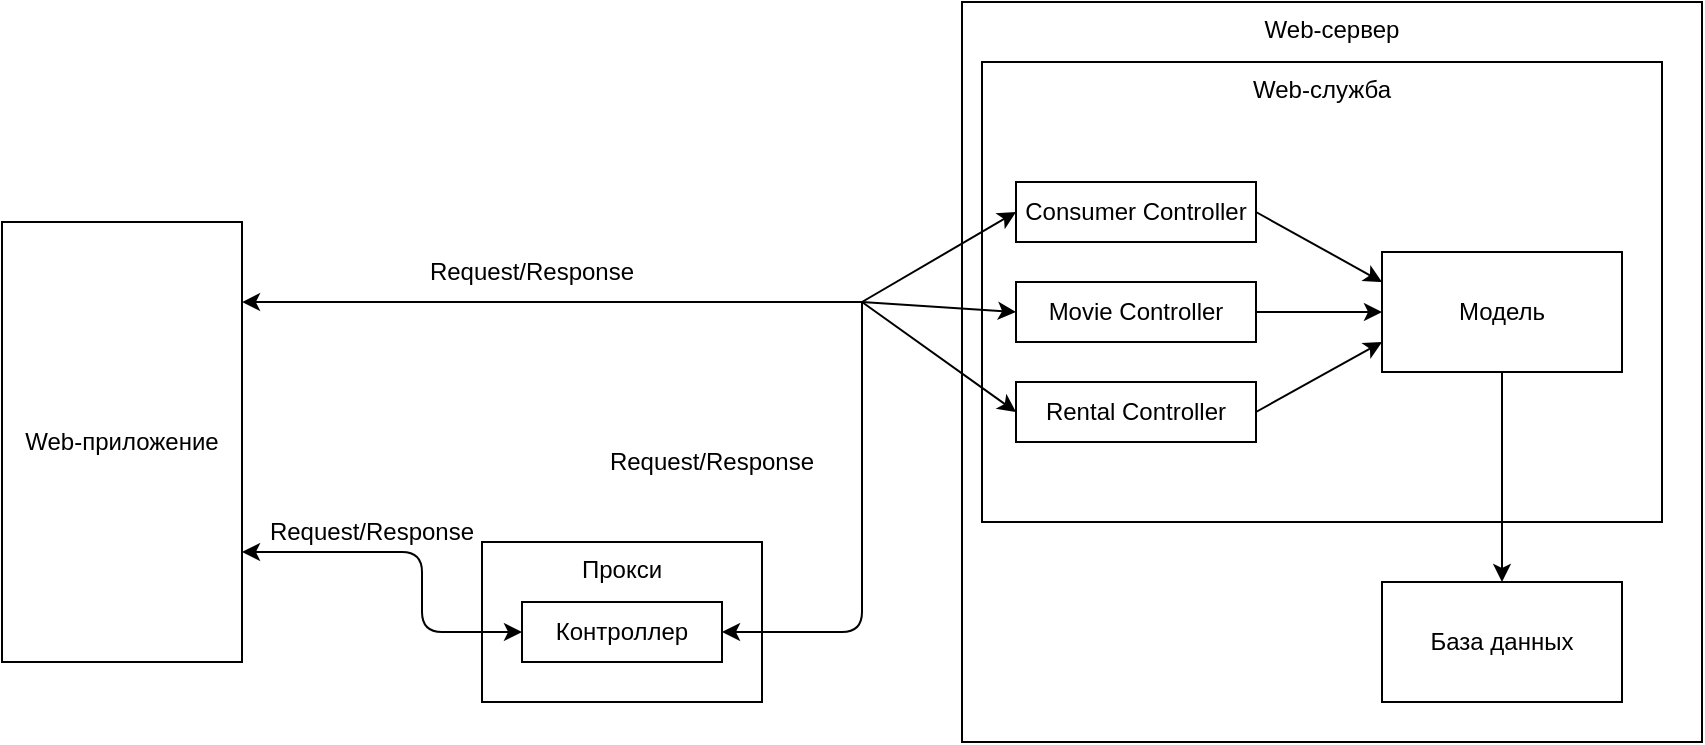 <mxfile version="14.6.11" type="github">
  <diagram id="RsdWAXztkIho2G9-YBZL" name="Page-1">
    <mxGraphModel dx="1038" dy="548" grid="1" gridSize="10" guides="1" tooltips="1" connect="1" arrows="1" fold="1" page="1" pageScale="1" pageWidth="827" pageHeight="1169" math="0" shadow="0">
      <root>
        <mxCell id="0" />
        <mxCell id="1" parent="0" />
        <mxCell id="sMEpSyBhdhFeUjeywJ8K-7" value="Web-сервер" style="rounded=0;whiteSpace=wrap;html=1;verticalAlign=top;" vertex="1" parent="1">
          <mxGeometry x="680" y="50" width="370" height="370" as="geometry" />
        </mxCell>
        <mxCell id="oqzn6hF5oSVd_qnWBxa3-14" value="Web-приложение" style="rounded=0;whiteSpace=wrap;html=1;" parent="1" vertex="1">
          <mxGeometry x="200" y="160" width="120" height="220" as="geometry" />
        </mxCell>
        <mxCell id="oqzn6hF5oSVd_qnWBxa3-15" value="Web-служба" style="rounded=0;whiteSpace=wrap;html=1;verticalAlign=top;" parent="1" vertex="1">
          <mxGeometry x="690" y="80" width="340" height="230" as="geometry" />
        </mxCell>
        <mxCell id="oqzn6hF5oSVd_qnWBxa3-16" value="Прокси&lt;br&gt;" style="rounded=0;whiteSpace=wrap;html=1;verticalAlign=top;" parent="1" vertex="1">
          <mxGeometry x="440" y="320" width="140" height="80" as="geometry" />
        </mxCell>
        <mxCell id="oqzn6hF5oSVd_qnWBxa3-17" value="Контроллер" style="rounded=0;whiteSpace=wrap;html=1;" parent="1" vertex="1">
          <mxGeometry x="460" y="350" width="100" height="30" as="geometry" />
        </mxCell>
        <mxCell id="oqzn6hF5oSVd_qnWBxa3-18" value="Consumer Controller" style="rounded=0;whiteSpace=wrap;html=1;" parent="1" vertex="1">
          <mxGeometry x="707" y="140" width="120" height="30" as="geometry" />
        </mxCell>
        <mxCell id="sMEpSyBhdhFeUjeywJ8K-10" style="edgeStyle=orthogonalEdgeStyle;rounded=0;orthogonalLoop=1;jettySize=auto;html=1;exitX=0.5;exitY=1;exitDx=0;exitDy=0;entryX=0.5;entryY=0;entryDx=0;entryDy=0;" edge="1" parent="1" source="oqzn6hF5oSVd_qnWBxa3-19" target="oqzn6hF5oSVd_qnWBxa3-20">
          <mxGeometry relative="1" as="geometry" />
        </mxCell>
        <mxCell id="oqzn6hF5oSVd_qnWBxa3-19" value="Модель" style="rounded=0;whiteSpace=wrap;html=1;" parent="1" vertex="1">
          <mxGeometry x="890" y="175" width="120" height="60" as="geometry" />
        </mxCell>
        <mxCell id="oqzn6hF5oSVd_qnWBxa3-20" value="База данных" style="rounded=0;whiteSpace=wrap;html=1;" parent="1" vertex="1">
          <mxGeometry x="890" y="340" width="120" height="60" as="geometry" />
        </mxCell>
        <mxCell id="sMEpSyBhdhFeUjeywJ8K-3" value="Request/Response" style="text;html=1;strokeColor=none;fillColor=none;align=center;verticalAlign=middle;whiteSpace=wrap;rounded=0;" vertex="1" parent="1">
          <mxGeometry x="410" y="175" width="110" height="20" as="geometry" />
        </mxCell>
        <mxCell id="sMEpSyBhdhFeUjeywJ8K-4" value="Request/Response" style="text;html=1;strokeColor=none;fillColor=none;align=center;verticalAlign=middle;whiteSpace=wrap;rounded=0;" vertex="1" parent="1">
          <mxGeometry x="500" y="270" width="110" height="20" as="geometry" />
        </mxCell>
        <mxCell id="sMEpSyBhdhFeUjeywJ8K-5" value="Request/Response" style="text;html=1;strokeColor=none;fillColor=none;align=center;verticalAlign=middle;whiteSpace=wrap;rounded=0;" vertex="1" parent="1">
          <mxGeometry x="330" y="305" width="110" height="20" as="geometry" />
        </mxCell>
        <mxCell id="sMEpSyBhdhFeUjeywJ8K-6" value="" style="endArrow=classic;startArrow=classic;html=1;exitX=0;exitY=0.5;exitDx=0;exitDy=0;entryX=1;entryY=0.75;entryDx=0;entryDy=0;" edge="1" parent="1" source="oqzn6hF5oSVd_qnWBxa3-17" target="oqzn6hF5oSVd_qnWBxa3-14">
          <mxGeometry width="50" height="50" relative="1" as="geometry">
            <mxPoint x="500" y="310" as="sourcePoint" />
            <mxPoint x="550" y="260" as="targetPoint" />
            <Array as="points">
              <mxPoint x="410" y="365" />
              <mxPoint x="410" y="325" />
            </Array>
          </mxGeometry>
        </mxCell>
        <mxCell id="sMEpSyBhdhFeUjeywJ8K-8" value="Movie Controller" style="rounded=0;whiteSpace=wrap;html=1;" vertex="1" parent="1">
          <mxGeometry x="707" y="190" width="120" height="30" as="geometry" />
        </mxCell>
        <mxCell id="sMEpSyBhdhFeUjeywJ8K-9" value="Rental Controller" style="rounded=0;whiteSpace=wrap;html=1;" vertex="1" parent="1">
          <mxGeometry x="707" y="240" width="120" height="30" as="geometry" />
        </mxCell>
        <mxCell id="sMEpSyBhdhFeUjeywJ8K-12" value="" style="endArrow=classic;html=1;entryX=1;entryY=0.5;entryDx=0;entryDy=0;" edge="1" parent="1" target="oqzn6hF5oSVd_qnWBxa3-17">
          <mxGeometry width="50" height="50" relative="1" as="geometry">
            <mxPoint x="630" y="200" as="sourcePoint" />
            <mxPoint x="710" y="200" as="targetPoint" />
            <Array as="points">
              <mxPoint x="630" y="365" />
            </Array>
          </mxGeometry>
        </mxCell>
        <mxCell id="sMEpSyBhdhFeUjeywJ8K-14" value="" style="endArrow=classic;html=1;entryX=1;entryY=0.182;entryDx=0;entryDy=0;entryPerimeter=0;" edge="1" parent="1" target="oqzn6hF5oSVd_qnWBxa3-14">
          <mxGeometry width="50" height="50" relative="1" as="geometry">
            <mxPoint x="630" y="200" as="sourcePoint" />
            <mxPoint x="310" y="209" as="targetPoint" />
          </mxGeometry>
        </mxCell>
        <mxCell id="sMEpSyBhdhFeUjeywJ8K-17" value="" style="endArrow=classic;html=1;entryX=0;entryY=0.5;entryDx=0;entryDy=0;" edge="1" parent="1" target="oqzn6hF5oSVd_qnWBxa3-18">
          <mxGeometry width="50" height="50" relative="1" as="geometry">
            <mxPoint x="630" y="200" as="sourcePoint" />
            <mxPoint x="700" y="280" as="targetPoint" />
          </mxGeometry>
        </mxCell>
        <mxCell id="sMEpSyBhdhFeUjeywJ8K-18" value="" style="endArrow=classic;html=1;entryX=0;entryY=0.5;entryDx=0;entryDy=0;" edge="1" parent="1" target="sMEpSyBhdhFeUjeywJ8K-8">
          <mxGeometry width="50" height="50" relative="1" as="geometry">
            <mxPoint x="630" y="200" as="sourcePoint" />
            <mxPoint x="717" y="165" as="targetPoint" />
          </mxGeometry>
        </mxCell>
        <mxCell id="sMEpSyBhdhFeUjeywJ8K-19" value="" style="endArrow=classic;html=1;entryX=0;entryY=0.5;entryDx=0;entryDy=0;" edge="1" parent="1" target="sMEpSyBhdhFeUjeywJ8K-9">
          <mxGeometry width="50" height="50" relative="1" as="geometry">
            <mxPoint x="630" y="200" as="sourcePoint" />
            <mxPoint x="707" y="150" as="targetPoint" />
          </mxGeometry>
        </mxCell>
        <mxCell id="sMEpSyBhdhFeUjeywJ8K-20" value="" style="endArrow=classic;html=1;exitX=1;exitY=0.5;exitDx=0;exitDy=0;entryX=0;entryY=0.25;entryDx=0;entryDy=0;" edge="1" parent="1" source="oqzn6hF5oSVd_qnWBxa3-18" target="oqzn6hF5oSVd_qnWBxa3-19">
          <mxGeometry width="50" height="50" relative="1" as="geometry">
            <mxPoint x="900" y="190" as="sourcePoint" />
            <mxPoint x="950" y="140" as="targetPoint" />
          </mxGeometry>
        </mxCell>
        <mxCell id="sMEpSyBhdhFeUjeywJ8K-21" value="" style="endArrow=classic;html=1;exitX=1;exitY=0.5;exitDx=0;exitDy=0;entryX=0;entryY=0.5;entryDx=0;entryDy=0;" edge="1" parent="1" target="oqzn6hF5oSVd_qnWBxa3-19">
          <mxGeometry width="50" height="50" relative="1" as="geometry">
            <mxPoint x="827" y="205" as="sourcePoint" />
            <mxPoint x="890" y="240" as="targetPoint" />
          </mxGeometry>
        </mxCell>
        <mxCell id="sMEpSyBhdhFeUjeywJ8K-22" value="" style="endArrow=classic;html=1;exitX=1;exitY=0.5;exitDx=0;exitDy=0;entryX=0;entryY=0.75;entryDx=0;entryDy=0;" edge="1" parent="1" source="sMEpSyBhdhFeUjeywJ8K-9" target="oqzn6hF5oSVd_qnWBxa3-19">
          <mxGeometry width="50" height="50" relative="1" as="geometry">
            <mxPoint x="847" y="175" as="sourcePoint" />
            <mxPoint x="910" y="210" as="targetPoint" />
          </mxGeometry>
        </mxCell>
      </root>
    </mxGraphModel>
  </diagram>
</mxfile>
